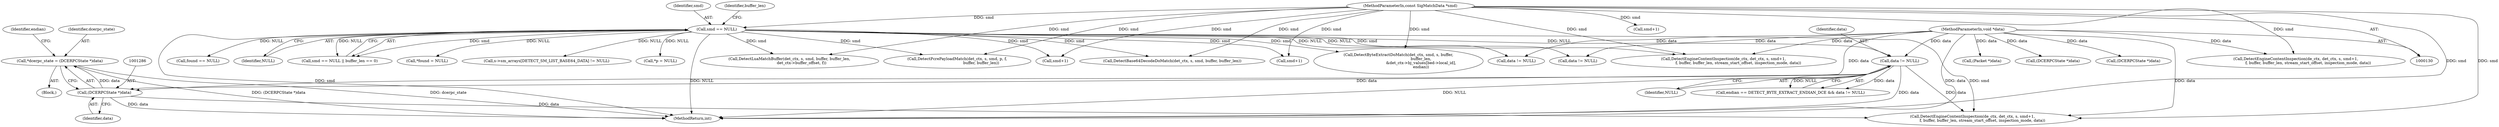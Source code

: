 digraph "0_suricata_47afc577ff763150f9b47f10331f5ef9eb847a57@pointer" {
"1001283" [label="(Call,*dcerpc_state = (DCERPCState *)data)"];
"1001285" [label="(Call,(DCERPCState *)data)"];
"1001278" [label="(Call,data != NULL)"];
"1000140" [label="(MethodParameterIn,void *data)"];
"1000172" [label="(Call,smd == NULL)"];
"1000134" [label="(MethodParameterIn,const SigMatchData *smd)"];
"1000173" [label="(Identifier,smd)"];
"1001287" [label="(Identifier,data)"];
"1001522" [label="(Call,smd+1)"];
"1001284" [label="(Identifier,dcerpc_state)"];
"1000670" [label="(Call,found == NULL)"];
"1001122" [label="(Call,(DCERPCState *)data)"];
"1001278" [label="(Call,data != NULL)"];
"1001289" [label="(Identifier,endian)"];
"1000134" [label="(MethodParameterIn,const SigMatchData *smd)"];
"1000174" [label="(Identifier,NULL)"];
"1001285" [label="(Call,(DCERPCState *)data)"];
"1000140" [label="(MethodParameterIn,void *data)"];
"1001280" [label="(Identifier,NULL)"];
"1001518" [label="(Call,DetectEngineContentInspection(de_ctx, det_ctx, s, smd+1,\n                f, buffer, buffer_len, stream_start_offset, inspection_mode, data))"];
"1000171" [label="(Call,smd == NULL || buffer_len == 0)"];
"1000217" [label="(Call,*found = NULL)"];
"1001462" [label="(Call,s->sm_arrays[DETECT_SM_LIST_BASE64_DATA] != NULL)"];
"1000964" [label="(Call,*p = NULL)"];
"1000176" [label="(Identifier,buffer_len)"];
"1001283" [label="(Call,*dcerpc_state = (DCERPCState *)data)"];
"1001427" [label="(Call,DetectLuaMatchBuffer(det_ctx, s, smd, buffer, buffer_len,\n                    det_ctx->buffer_offset, f))"];
"1000978" [label="(Call,DetectPcrePayloadMatch(det_ctx, s, smd, p, f,\n                                       buffer, buffer_len))"];
"1001274" [label="(Call,endian == DETECT_BYTE_EXTRACT_ENDIAN_DCE && data != NULL)"];
"1001454" [label="(Call,DetectBase64DecodeDoMatch(det_ctx, s, smd, buffer, buffer_len))"];
"1000802" [label="(Call,smd+1)"];
"1001279" [label="(Identifier,data)"];
"1001203" [label="(Call,data != NULL)"];
"1001020" [label="(Call,smd+1)"];
"1001115" [label="(Call,data != NULL)"];
"1001542" [label="(MethodReturn,int)"];
"1000172" [label="(Call,smd == NULL)"];
"1000973" [label="(Call,(Packet *)data)"];
"1001306" [label="(Call,DetectByteExtractDoMatch(det_ctx, smd, s, buffer,\n                                     buffer_len,\n                                     &det_ctx->bj_values[bed->local_id],\n                                     endian))"];
"1001210" [label="(Call,(DCERPCState *)data)"];
"1000798" [label="(Call,DetectEngineContentInspection(de_ctx, det_ctx, s, smd+1,\n                        f, buffer, buffer_len, stream_start_offset, inspection_mode, data))"];
"1001016" [label="(Call,DetectEngineContentInspection(de_ctx, det_ctx, s, smd+1,\n                    f, buffer, buffer_len, stream_start_offset, inspection_mode, data))"];
"1001281" [label="(Block,)"];
"1001283" -> "1001281"  [label="AST: "];
"1001283" -> "1001285"  [label="CFG: "];
"1001284" -> "1001283"  [label="AST: "];
"1001285" -> "1001283"  [label="AST: "];
"1001289" -> "1001283"  [label="CFG: "];
"1001283" -> "1001542"  [label="DDG: (DCERPCState *)data"];
"1001283" -> "1001542"  [label="DDG: dcerpc_state"];
"1001285" -> "1001283"  [label="DDG: data"];
"1001285" -> "1001287"  [label="CFG: "];
"1001286" -> "1001285"  [label="AST: "];
"1001287" -> "1001285"  [label="AST: "];
"1001285" -> "1001542"  [label="DDG: data"];
"1001278" -> "1001285"  [label="DDG: data"];
"1000140" -> "1001285"  [label="DDG: data"];
"1001285" -> "1001518"  [label="DDG: data"];
"1001278" -> "1001274"  [label="AST: "];
"1001278" -> "1001280"  [label="CFG: "];
"1001279" -> "1001278"  [label="AST: "];
"1001280" -> "1001278"  [label="AST: "];
"1001274" -> "1001278"  [label="CFG: "];
"1001278" -> "1001542"  [label="DDG: NULL"];
"1001278" -> "1001542"  [label="DDG: data"];
"1001278" -> "1001274"  [label="DDG: data"];
"1001278" -> "1001274"  [label="DDG: NULL"];
"1000140" -> "1001278"  [label="DDG: data"];
"1000172" -> "1001278"  [label="DDG: NULL"];
"1001278" -> "1001518"  [label="DDG: data"];
"1000140" -> "1000130"  [label="AST: "];
"1000140" -> "1001542"  [label="DDG: data"];
"1000140" -> "1000798"  [label="DDG: data"];
"1000140" -> "1000973"  [label="DDG: data"];
"1000140" -> "1001016"  [label="DDG: data"];
"1000140" -> "1001115"  [label="DDG: data"];
"1000140" -> "1001122"  [label="DDG: data"];
"1000140" -> "1001203"  [label="DDG: data"];
"1000140" -> "1001210"  [label="DDG: data"];
"1000140" -> "1001518"  [label="DDG: data"];
"1000172" -> "1000171"  [label="AST: "];
"1000172" -> "1000174"  [label="CFG: "];
"1000173" -> "1000172"  [label="AST: "];
"1000174" -> "1000172"  [label="AST: "];
"1000176" -> "1000172"  [label="CFG: "];
"1000171" -> "1000172"  [label="CFG: "];
"1000172" -> "1001542"  [label="DDG: smd"];
"1000172" -> "1001542"  [label="DDG: NULL"];
"1000172" -> "1000171"  [label="DDG: smd"];
"1000172" -> "1000171"  [label="DDG: NULL"];
"1000134" -> "1000172"  [label="DDG: smd"];
"1000172" -> "1000217"  [label="DDG: NULL"];
"1000172" -> "1000670"  [label="DDG: NULL"];
"1000172" -> "1000798"  [label="DDG: smd"];
"1000172" -> "1000802"  [label="DDG: smd"];
"1000172" -> "1000964"  [label="DDG: NULL"];
"1000172" -> "1000978"  [label="DDG: smd"];
"1000172" -> "1001115"  [label="DDG: NULL"];
"1000172" -> "1001203"  [label="DDG: NULL"];
"1000172" -> "1001306"  [label="DDG: smd"];
"1000172" -> "1001427"  [label="DDG: smd"];
"1000172" -> "1001454"  [label="DDG: smd"];
"1000172" -> "1001462"  [label="DDG: NULL"];
"1000172" -> "1001518"  [label="DDG: smd"];
"1000172" -> "1001522"  [label="DDG: smd"];
"1000134" -> "1000130"  [label="AST: "];
"1000134" -> "1001542"  [label="DDG: smd"];
"1000134" -> "1000798"  [label="DDG: smd"];
"1000134" -> "1000802"  [label="DDG: smd"];
"1000134" -> "1000978"  [label="DDG: smd"];
"1000134" -> "1001016"  [label="DDG: smd"];
"1000134" -> "1001020"  [label="DDG: smd"];
"1000134" -> "1001306"  [label="DDG: smd"];
"1000134" -> "1001427"  [label="DDG: smd"];
"1000134" -> "1001454"  [label="DDG: smd"];
"1000134" -> "1001518"  [label="DDG: smd"];
"1000134" -> "1001522"  [label="DDG: smd"];
}
